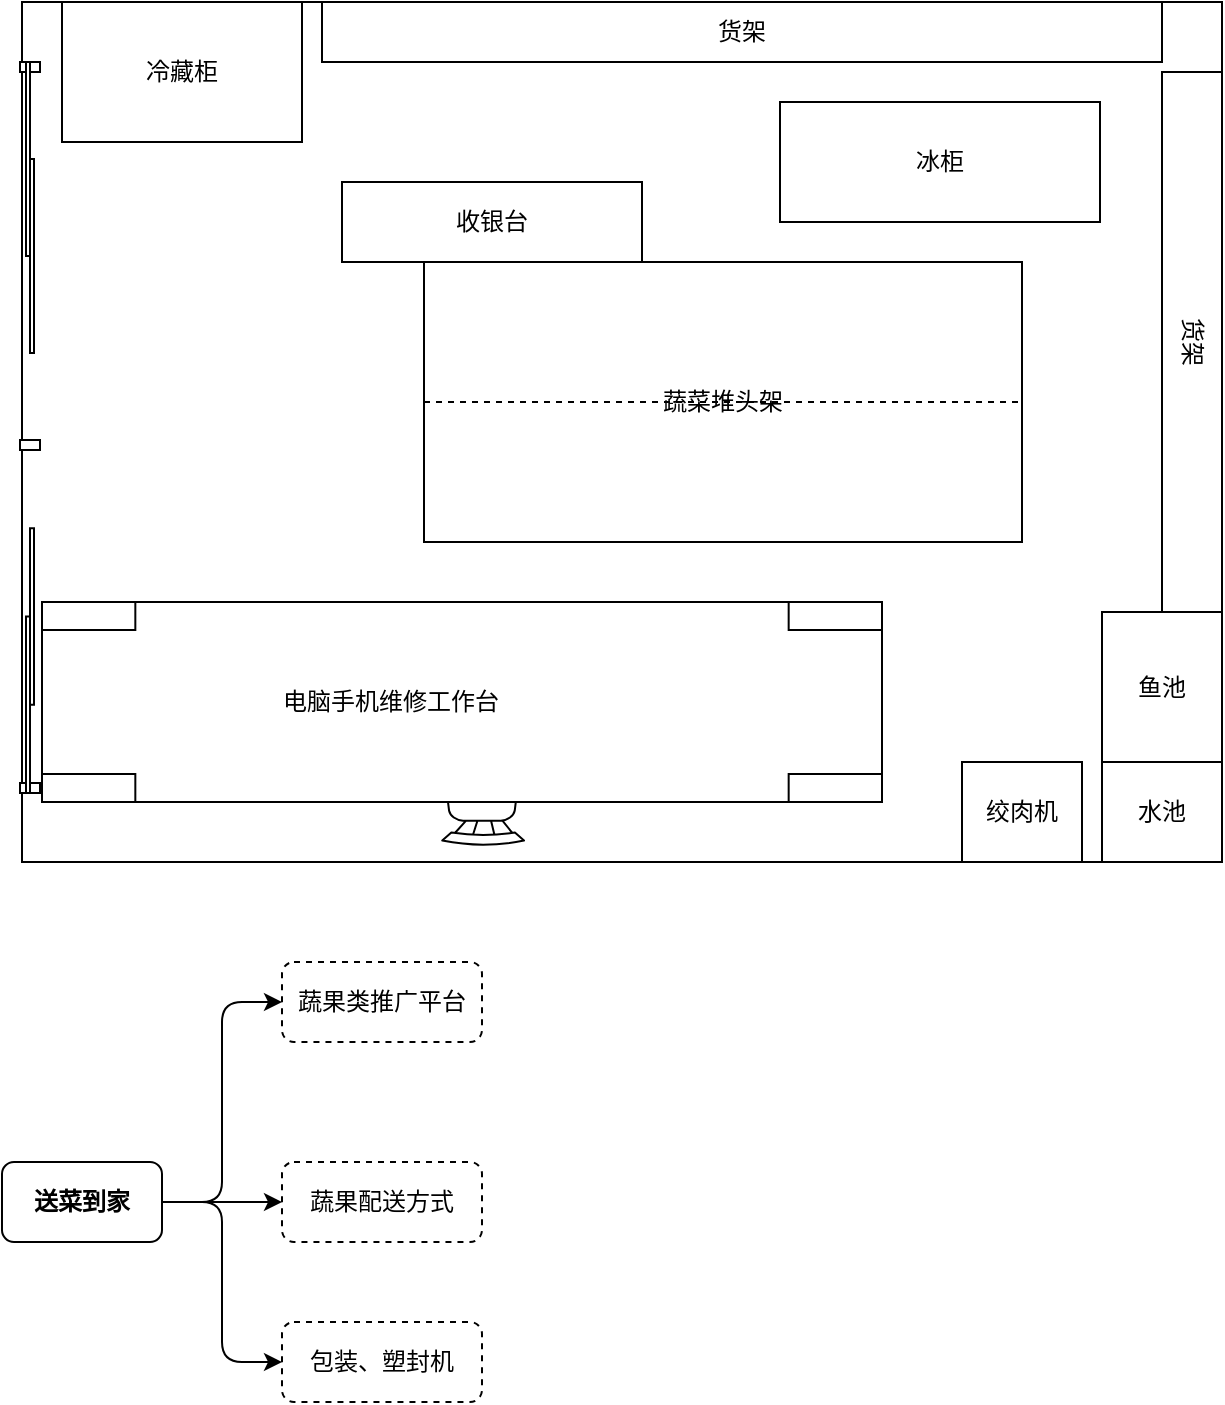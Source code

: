 <mxfile version="13.7.9" type="github">
  <diagram id="Nf25iYnUFrOJCkZ64i39" name="第 1 页">
    <mxGraphModel dx="1422" dy="772" grid="1" gridSize="10" guides="1" tooltips="1" connect="1" arrows="1" fold="1" page="1" pageScale="1" pageWidth="827" pageHeight="1169" math="0" shadow="0">
      <root>
        <mxCell id="0" />
        <mxCell id="1" parent="0" />
        <mxCell id="nwzyYmB0595iHeJDCp7D-1" value="" style="rounded=0;whiteSpace=wrap;html=1;" parent="1" vertex="1">
          <mxGeometry x="140" y="50" width="600" height="430" as="geometry" />
        </mxCell>
        <mxCell id="nwzyYmB0595iHeJDCp7D-2" value="货架" style="rounded=0;whiteSpace=wrap;html=1;" parent="1" vertex="1">
          <mxGeometry x="290" y="50" width="420" height="30" as="geometry" />
        </mxCell>
        <mxCell id="nwzyYmB0595iHeJDCp7D-4" value="冷藏柜" style="rounded=0;whiteSpace=wrap;html=1;" parent="1" vertex="1">
          <mxGeometry x="160" y="50" width="120" height="70" as="geometry" />
        </mxCell>
        <mxCell id="nwzyYmB0595iHeJDCp7D-6" value="货架" style="rounded=0;whiteSpace=wrap;html=1;rotation=90;" parent="1" vertex="1">
          <mxGeometry x="590" y="205" width="270" height="30" as="geometry" />
        </mxCell>
        <mxCell id="nwzyYmB0595iHeJDCp7D-7" value="水池" style="rounded=0;whiteSpace=wrap;html=1;" parent="1" vertex="1">
          <mxGeometry x="680" y="430" width="60" height="50" as="geometry" />
        </mxCell>
        <mxCell id="nwzyYmB0595iHeJDCp7D-10" value="冰柜" style="rounded=0;whiteSpace=wrap;html=1;" parent="1" vertex="1">
          <mxGeometry x="519" y="100" width="160" height="60" as="geometry" />
        </mxCell>
        <mxCell id="nwzyYmB0595iHeJDCp7D-11" value="蔬菜堆头架" style="rounded=0;whiteSpace=wrap;html=1;" parent="1" vertex="1">
          <mxGeometry x="341" y="180" width="299" height="140" as="geometry" />
        </mxCell>
        <mxCell id="nwzyYmB0595iHeJDCp7D-12" value="" style="endArrow=none;html=1;exitX=0;exitY=0.5;exitDx=0;exitDy=0;entryX=1;entryY=0.5;entryDx=0;entryDy=0;dashed=1;" parent="1" source="nwzyYmB0595iHeJDCp7D-11" target="nwzyYmB0595iHeJDCp7D-11" edge="1">
          <mxGeometry width="50" height="50" relative="1" as="geometry">
            <mxPoint x="390" y="270" as="sourcePoint" />
            <mxPoint x="440" y="220" as="targetPoint" />
          </mxGeometry>
        </mxCell>
        <mxCell id="nwzyYmB0595iHeJDCp7D-16" value="" style="verticalLabelPosition=bottom;html=1;verticalAlign=top;align=center;shape=mxgraph.floorplan.doorSlidingGlass;dx=0.25;rotation=-90;flipH=0;flipV=1;" parent="1" vertex="1">
          <mxGeometry x="55.75" y="352.25" width="176.5" height="10" as="geometry" />
        </mxCell>
        <mxCell id="nwzyYmB0595iHeJDCp7D-9" value="绞肉机" style="rounded=0;whiteSpace=wrap;html=1;" parent="1" vertex="1">
          <mxGeometry x="610" y="430" width="60" height="50" as="geometry" />
        </mxCell>
        <mxCell id="nwzyYmB0595iHeJDCp7D-17" value="鱼池" style="rounded=0;whiteSpace=wrap;html=1;" parent="1" vertex="1">
          <mxGeometry x="680" y="355" width="60" height="75" as="geometry" />
        </mxCell>
        <mxCell id="Er02y2Thm-W4wve5660Y-6" value="" style="verticalLabelPosition=bottom;html=1;verticalAlign=top;align=center;shape=mxgraph.floorplan.doorSlidingGlass;dx=0.25;rotation=90;" parent="1" vertex="1">
          <mxGeometry x="47" y="172" width="194" height="10" as="geometry" />
        </mxCell>
        <mxCell id="nwzyYmB0595iHeJDCp7D-13" value="收银台" style="rounded=0;whiteSpace=wrap;html=1;" parent="1" vertex="1">
          <mxGeometry x="300" y="140" width="150" height="40" as="geometry" />
        </mxCell>
        <mxCell id="Er02y2Thm-W4wve5660Y-1" value="" style="verticalLabelPosition=bottom;html=1;verticalAlign=top;align=center;shape=mxgraph.floorplan.chair;rotation=-180;" parent="1" vertex="1">
          <mxGeometry x="350" y="420" width="41" height="52" as="geometry" />
        </mxCell>
        <mxCell id="Er02y2Thm-W4wve5660Y-5" value="" style="group" parent="1" vertex="1" connectable="0">
          <mxGeometry x="150" y="350" width="420" height="100" as="geometry" />
        </mxCell>
        <mxCell id="Er02y2Thm-W4wve5660Y-2" value="" style="verticalLabelPosition=bottom;html=1;verticalAlign=top;align=center;shape=mxgraph.floorplan.table;" parent="Er02y2Thm-W4wve5660Y-5" vertex="1">
          <mxGeometry width="420" height="100" as="geometry" />
        </mxCell>
        <mxCell id="Er02y2Thm-W4wve5660Y-3" value="电脑手机维修工作台" style="text;html=1;align=center;verticalAlign=middle;resizable=0;points=[];autosize=1;" parent="Er02y2Thm-W4wve5660Y-5" vertex="1">
          <mxGeometry x="113.591" y="40" width="120" height="20" as="geometry" />
        </mxCell>
        <mxCell id="iucjZI9LGjL3_A4zwne5-1" value="包装、塑封机" style="rounded=1;whiteSpace=wrap;html=1;dashed=1;" vertex="1" parent="1">
          <mxGeometry x="270" y="710" width="100" height="40" as="geometry" />
        </mxCell>
        <mxCell id="iucjZI9LGjL3_A4zwne5-2" value="送菜到家" style="rounded=1;whiteSpace=wrap;html=1;fontStyle=1" vertex="1" parent="1">
          <mxGeometry x="130" y="630" width="80" height="40" as="geometry" />
        </mxCell>
        <mxCell id="iucjZI9LGjL3_A4zwne5-3" value="蔬果类推广平台" style="rounded=1;whiteSpace=wrap;html=1;dashed=1;" vertex="1" parent="1">
          <mxGeometry x="270" y="530" width="100" height="40" as="geometry" />
        </mxCell>
        <mxCell id="iucjZI9LGjL3_A4zwne5-4" value="蔬果配送方式" style="rounded=1;whiteSpace=wrap;html=1;dashed=1;" vertex="1" parent="1">
          <mxGeometry x="270" y="630" width="100" height="40" as="geometry" />
        </mxCell>
        <mxCell id="iucjZI9LGjL3_A4zwne5-5" value="" style="edgeStyle=elbowEdgeStyle;elbow=horizontal;endArrow=classic;html=1;exitX=1;exitY=0.5;exitDx=0;exitDy=0;" edge="1" parent="1" source="iucjZI9LGjL3_A4zwne5-2" target="iucjZI9LGjL3_A4zwne5-3">
          <mxGeometry width="50" height="50" relative="1" as="geometry">
            <mxPoint x="180" y="600" as="sourcePoint" />
            <mxPoint x="230" y="550" as="targetPoint" />
          </mxGeometry>
        </mxCell>
        <mxCell id="iucjZI9LGjL3_A4zwne5-6" value="" style="edgeStyle=elbowEdgeStyle;elbow=horizontal;endArrow=classic;html=1;exitX=1;exitY=0.5;exitDx=0;exitDy=0;entryX=0;entryY=0.5;entryDx=0;entryDy=0;" edge="1" parent="1" source="iucjZI9LGjL3_A4zwne5-2" target="iucjZI9LGjL3_A4zwne5-1">
          <mxGeometry width="50" height="50" relative="1" as="geometry">
            <mxPoint x="220" y="660" as="sourcePoint" />
            <mxPoint x="280" y="560" as="targetPoint" />
          </mxGeometry>
        </mxCell>
        <mxCell id="iucjZI9LGjL3_A4zwne5-7" value="" style="edgeStyle=elbowEdgeStyle;elbow=horizontal;endArrow=classic;html=1;exitX=1;exitY=0.5;exitDx=0;exitDy=0;entryX=0;entryY=0.5;entryDx=0;entryDy=0;" edge="1" parent="1" source="iucjZI9LGjL3_A4zwne5-2" target="iucjZI9LGjL3_A4zwne5-4">
          <mxGeometry width="50" height="50" relative="1" as="geometry">
            <mxPoint x="230" y="670" as="sourcePoint" />
            <mxPoint x="290" y="570" as="targetPoint" />
          </mxGeometry>
        </mxCell>
      </root>
    </mxGraphModel>
  </diagram>
</mxfile>
